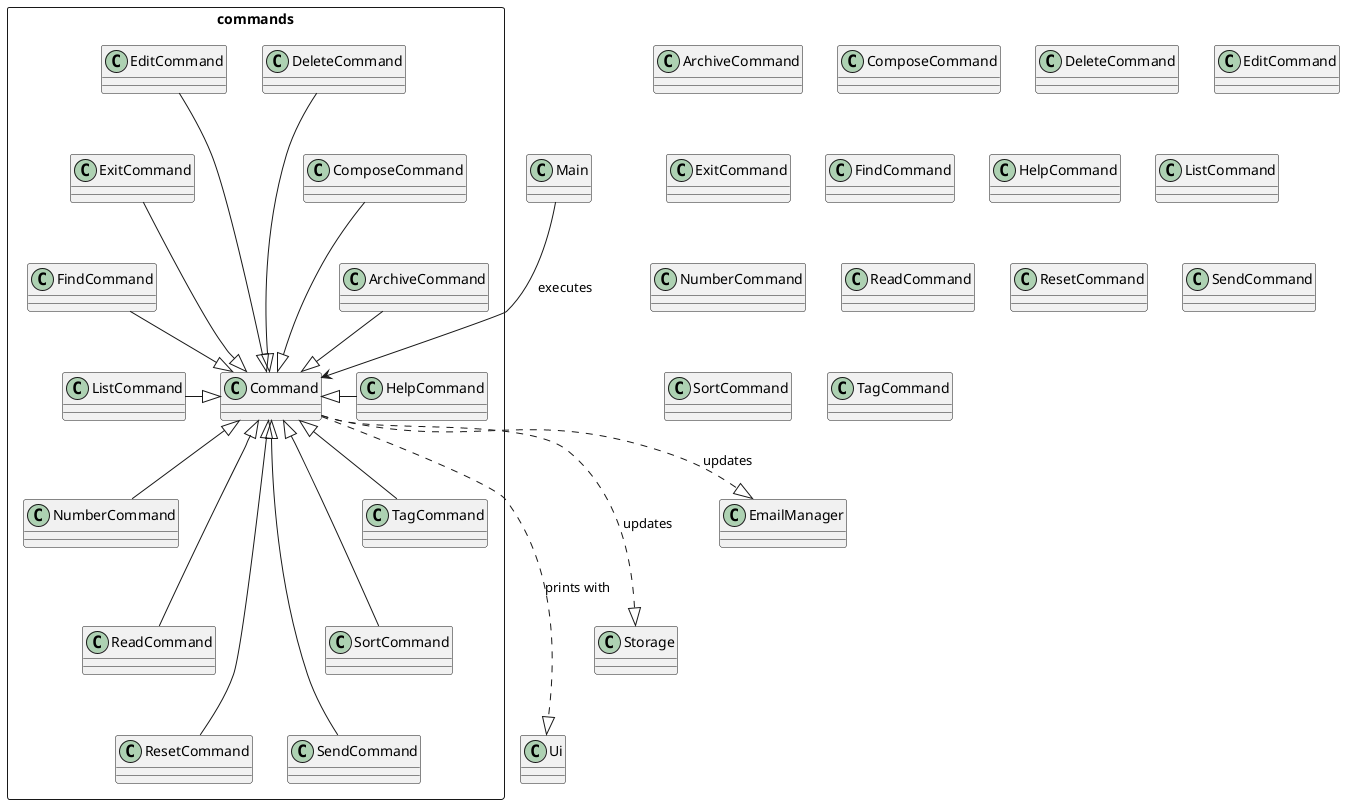 @startuml
'https://plantuml.com/class-diagram

package commands <<rectangle>>{
class Command
class ArchiveCommand
class ComposeCommand
class DeleteCommand
class EditCommand
class ExitCommand
class FindCommand
class HelpCommand
class ListCommand
class NumberCommand
class ReadCommand
class ResetCommand
class SendCommand
class SortCommand
class TagCommand
}

Main ---> Command: executes
ArchiveCommand -down-|> Command
ComposeCommand -down--|> Command
DeleteCommand -down---|> Command
EditCommand -down---|> Command
ExitCommand -down--|> Command
FindCommand -down-|> Command
HelpCommand -left-|> Command
ListCommand -right-|> Command
NumberCommand -up-|> Command
ReadCommand -up--|> Command
ResetCommand -up---|> Command
SendCommand -up---|> Command
SortCommand -up--|> Command
TagCommand -up-|> Command

Command ....|> Ui: prints with
Command ...|> Storage: updates
Command ..|> EmailManager: updates

class ArchiveCommand{

}

class ComposeCommand{

}

class DeleteCommand{

}

class EditCommand{

}

class ExitCommand{

}

class FindCommand{

}

class HelpCommand{

}

class ListCommand{

}

class NumberCommand{

}

class ReadCommand{

}

class ResetCommand{

}

class SendCommand{

}

class SortCommand{

}

class TagCommand{

}

@enduml